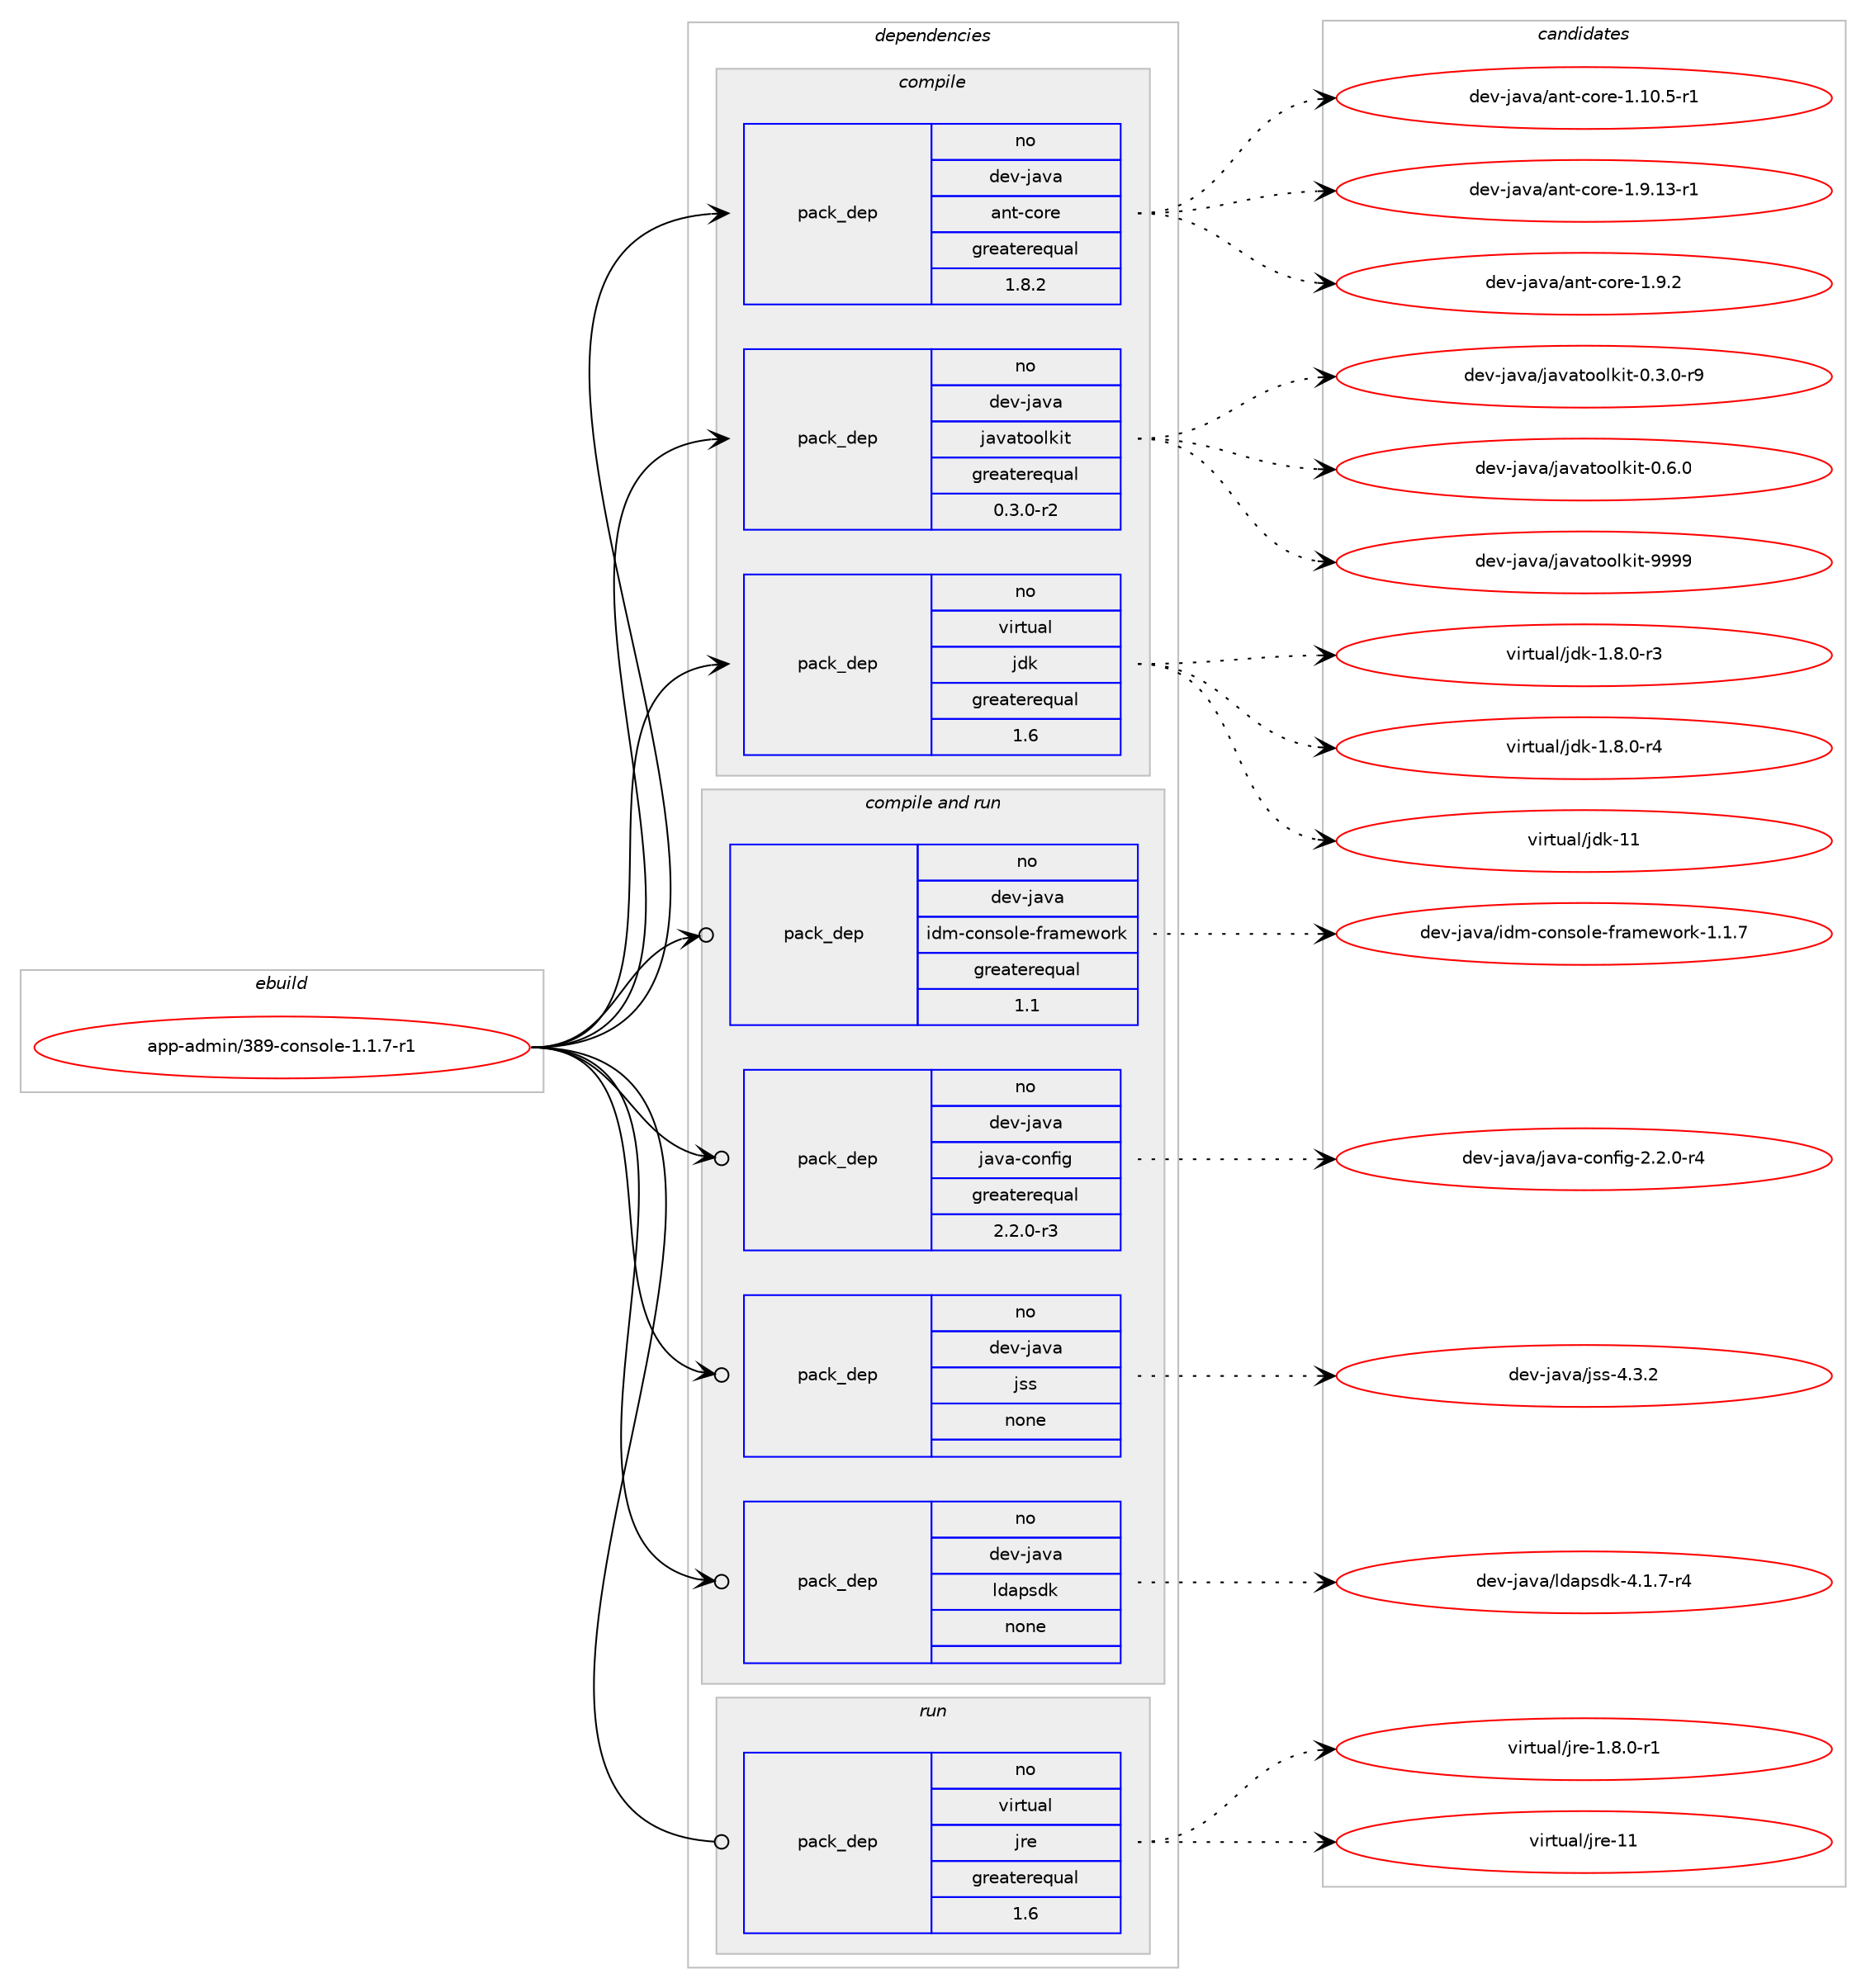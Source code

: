 digraph prolog {

# *************
# Graph options
# *************

newrank=true;
concentrate=true;
compound=true;
graph [rankdir=LR,fontname=Helvetica,fontsize=10,ranksep=1.5];#, ranksep=2.5, nodesep=0.2];
edge  [arrowhead=vee];
node  [fontname=Helvetica,fontsize=10];

# **********
# The ebuild
# **********

subgraph cluster_leftcol {
color=gray;
rank=same;
label=<<i>ebuild</i>>;
id [label="app-admin/389-console-1.1.7-r1", color=red, width=4, href="../app-admin/389-console-1.1.7-r1.svg"];
}

# ****************
# The dependencies
# ****************

subgraph cluster_midcol {
color=gray;
label=<<i>dependencies</i>>;
subgraph cluster_compile {
fillcolor="#eeeeee";
style=filled;
label=<<i>compile</i>>;
subgraph pack899352 {
dependency1263458 [label=<<TABLE BORDER="0" CELLBORDER="1" CELLSPACING="0" CELLPADDING="4" WIDTH="220"><TR><TD ROWSPAN="6" CELLPADDING="30">pack_dep</TD></TR><TR><TD WIDTH="110">no</TD></TR><TR><TD>dev-java</TD></TR><TR><TD>ant-core</TD></TR><TR><TD>greaterequal</TD></TR><TR><TD>1.8.2</TD></TR></TABLE>>, shape=none, color=blue];
}
id:e -> dependency1263458:w [weight=20,style="solid",arrowhead="vee"];
subgraph pack899353 {
dependency1263459 [label=<<TABLE BORDER="0" CELLBORDER="1" CELLSPACING="0" CELLPADDING="4" WIDTH="220"><TR><TD ROWSPAN="6" CELLPADDING="30">pack_dep</TD></TR><TR><TD WIDTH="110">no</TD></TR><TR><TD>dev-java</TD></TR><TR><TD>javatoolkit</TD></TR><TR><TD>greaterequal</TD></TR><TR><TD>0.3.0-r2</TD></TR></TABLE>>, shape=none, color=blue];
}
id:e -> dependency1263459:w [weight=20,style="solid",arrowhead="vee"];
subgraph pack899354 {
dependency1263460 [label=<<TABLE BORDER="0" CELLBORDER="1" CELLSPACING="0" CELLPADDING="4" WIDTH="220"><TR><TD ROWSPAN="6" CELLPADDING="30">pack_dep</TD></TR><TR><TD WIDTH="110">no</TD></TR><TR><TD>virtual</TD></TR><TR><TD>jdk</TD></TR><TR><TD>greaterequal</TD></TR><TR><TD>1.6</TD></TR></TABLE>>, shape=none, color=blue];
}
id:e -> dependency1263460:w [weight=20,style="solid",arrowhead="vee"];
}
subgraph cluster_compileandrun {
fillcolor="#eeeeee";
style=filled;
label=<<i>compile and run</i>>;
subgraph pack899355 {
dependency1263461 [label=<<TABLE BORDER="0" CELLBORDER="1" CELLSPACING="0" CELLPADDING="4" WIDTH="220"><TR><TD ROWSPAN="6" CELLPADDING="30">pack_dep</TD></TR><TR><TD WIDTH="110">no</TD></TR><TR><TD>dev-java</TD></TR><TR><TD>idm-console-framework</TD></TR><TR><TD>greaterequal</TD></TR><TR><TD>1.1</TD></TR></TABLE>>, shape=none, color=blue];
}
id:e -> dependency1263461:w [weight=20,style="solid",arrowhead="odotvee"];
subgraph pack899356 {
dependency1263462 [label=<<TABLE BORDER="0" CELLBORDER="1" CELLSPACING="0" CELLPADDING="4" WIDTH="220"><TR><TD ROWSPAN="6" CELLPADDING="30">pack_dep</TD></TR><TR><TD WIDTH="110">no</TD></TR><TR><TD>dev-java</TD></TR><TR><TD>java-config</TD></TR><TR><TD>greaterequal</TD></TR><TR><TD>2.2.0-r3</TD></TR></TABLE>>, shape=none, color=blue];
}
id:e -> dependency1263462:w [weight=20,style="solid",arrowhead="odotvee"];
subgraph pack899357 {
dependency1263463 [label=<<TABLE BORDER="0" CELLBORDER="1" CELLSPACING="0" CELLPADDING="4" WIDTH="220"><TR><TD ROWSPAN="6" CELLPADDING="30">pack_dep</TD></TR><TR><TD WIDTH="110">no</TD></TR><TR><TD>dev-java</TD></TR><TR><TD>jss</TD></TR><TR><TD>none</TD></TR><TR><TD></TD></TR></TABLE>>, shape=none, color=blue];
}
id:e -> dependency1263463:w [weight=20,style="solid",arrowhead="odotvee"];
subgraph pack899358 {
dependency1263464 [label=<<TABLE BORDER="0" CELLBORDER="1" CELLSPACING="0" CELLPADDING="4" WIDTH="220"><TR><TD ROWSPAN="6" CELLPADDING="30">pack_dep</TD></TR><TR><TD WIDTH="110">no</TD></TR><TR><TD>dev-java</TD></TR><TR><TD>ldapsdk</TD></TR><TR><TD>none</TD></TR><TR><TD></TD></TR></TABLE>>, shape=none, color=blue];
}
id:e -> dependency1263464:w [weight=20,style="solid",arrowhead="odotvee"];
}
subgraph cluster_run {
fillcolor="#eeeeee";
style=filled;
label=<<i>run</i>>;
subgraph pack899359 {
dependency1263465 [label=<<TABLE BORDER="0" CELLBORDER="1" CELLSPACING="0" CELLPADDING="4" WIDTH="220"><TR><TD ROWSPAN="6" CELLPADDING="30">pack_dep</TD></TR><TR><TD WIDTH="110">no</TD></TR><TR><TD>virtual</TD></TR><TR><TD>jre</TD></TR><TR><TD>greaterequal</TD></TR><TR><TD>1.6</TD></TR></TABLE>>, shape=none, color=blue];
}
id:e -> dependency1263465:w [weight=20,style="solid",arrowhead="odot"];
}
}

# **************
# The candidates
# **************

subgraph cluster_choices {
rank=same;
color=gray;
label=<<i>candidates</i>>;

subgraph choice899352 {
color=black;
nodesep=1;
choice10010111845106971189747971101164599111114101454946494846534511449 [label="dev-java/ant-core-1.10.5-r1", color=red, width=4,href="../dev-java/ant-core-1.10.5-r1.svg"];
choice10010111845106971189747971101164599111114101454946574649514511449 [label="dev-java/ant-core-1.9.13-r1", color=red, width=4,href="../dev-java/ant-core-1.9.13-r1.svg"];
choice10010111845106971189747971101164599111114101454946574650 [label="dev-java/ant-core-1.9.2", color=red, width=4,href="../dev-java/ant-core-1.9.2.svg"];
dependency1263458:e -> choice10010111845106971189747971101164599111114101454946494846534511449:w [style=dotted,weight="100"];
dependency1263458:e -> choice10010111845106971189747971101164599111114101454946574649514511449:w [style=dotted,weight="100"];
dependency1263458:e -> choice10010111845106971189747971101164599111114101454946574650:w [style=dotted,weight="100"];
}
subgraph choice899353 {
color=black;
nodesep=1;
choice1001011184510697118974710697118971161111111081071051164548465146484511457 [label="dev-java/javatoolkit-0.3.0-r9", color=red, width=4,href="../dev-java/javatoolkit-0.3.0-r9.svg"];
choice100101118451069711897471069711897116111111108107105116454846544648 [label="dev-java/javatoolkit-0.6.0", color=red, width=4,href="../dev-java/javatoolkit-0.6.0.svg"];
choice1001011184510697118974710697118971161111111081071051164557575757 [label="dev-java/javatoolkit-9999", color=red, width=4,href="../dev-java/javatoolkit-9999.svg"];
dependency1263459:e -> choice1001011184510697118974710697118971161111111081071051164548465146484511457:w [style=dotted,weight="100"];
dependency1263459:e -> choice100101118451069711897471069711897116111111108107105116454846544648:w [style=dotted,weight="100"];
dependency1263459:e -> choice1001011184510697118974710697118971161111111081071051164557575757:w [style=dotted,weight="100"];
}
subgraph choice899354 {
color=black;
nodesep=1;
choice11810511411611797108471061001074549465646484511451 [label="virtual/jdk-1.8.0-r3", color=red, width=4,href="../virtual/jdk-1.8.0-r3.svg"];
choice11810511411611797108471061001074549465646484511452 [label="virtual/jdk-1.8.0-r4", color=red, width=4,href="../virtual/jdk-1.8.0-r4.svg"];
choice1181051141161179710847106100107454949 [label="virtual/jdk-11", color=red, width=4,href="../virtual/jdk-11.svg"];
dependency1263460:e -> choice11810511411611797108471061001074549465646484511451:w [style=dotted,weight="100"];
dependency1263460:e -> choice11810511411611797108471061001074549465646484511452:w [style=dotted,weight="100"];
dependency1263460:e -> choice1181051141161179710847106100107454949:w [style=dotted,weight="100"];
}
subgraph choice899355 {
color=black;
nodesep=1;
choice1001011184510697118974710510010945991111101151111081014510211497109101119111114107454946494655 [label="dev-java/idm-console-framework-1.1.7", color=red, width=4,href="../dev-java/idm-console-framework-1.1.7.svg"];
dependency1263461:e -> choice1001011184510697118974710510010945991111101151111081014510211497109101119111114107454946494655:w [style=dotted,weight="100"];
}
subgraph choice899356 {
color=black;
nodesep=1;
choice10010111845106971189747106971189745991111101021051034550465046484511452 [label="dev-java/java-config-2.2.0-r4", color=red, width=4,href="../dev-java/java-config-2.2.0-r4.svg"];
dependency1263462:e -> choice10010111845106971189747106971189745991111101021051034550465046484511452:w [style=dotted,weight="100"];
}
subgraph choice899357 {
color=black;
nodesep=1;
choice10010111845106971189747106115115455246514650 [label="dev-java/jss-4.3.2", color=red, width=4,href="../dev-java/jss-4.3.2.svg"];
dependency1263463:e -> choice10010111845106971189747106115115455246514650:w [style=dotted,weight="100"];
}
subgraph choice899358 {
color=black;
nodesep=1;
choice10010111845106971189747108100971121151001074552464946554511452 [label="dev-java/ldapsdk-4.1.7-r4", color=red, width=4,href="../dev-java/ldapsdk-4.1.7-r4.svg"];
dependency1263464:e -> choice10010111845106971189747108100971121151001074552464946554511452:w [style=dotted,weight="100"];
}
subgraph choice899359 {
color=black;
nodesep=1;
choice11810511411611797108471061141014549465646484511449 [label="virtual/jre-1.8.0-r1", color=red, width=4,href="../virtual/jre-1.8.0-r1.svg"];
choice1181051141161179710847106114101454949 [label="virtual/jre-11", color=red, width=4,href="../virtual/jre-11.svg"];
dependency1263465:e -> choice11810511411611797108471061141014549465646484511449:w [style=dotted,weight="100"];
dependency1263465:e -> choice1181051141161179710847106114101454949:w [style=dotted,weight="100"];
}
}

}
